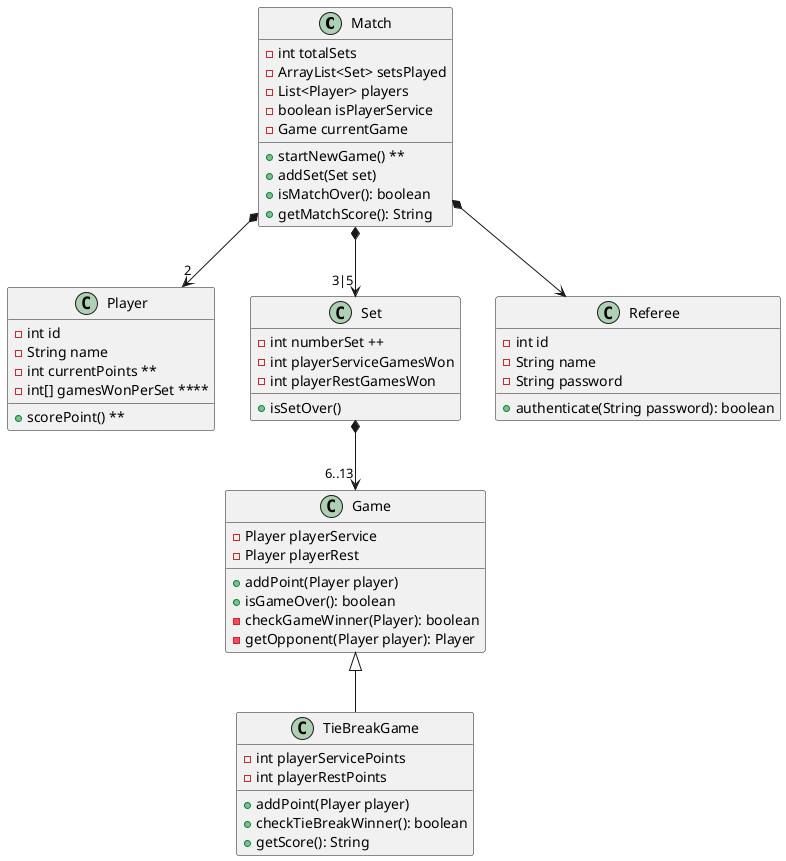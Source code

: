 @startuml

Match *-down-> "2" Player
Match *-down-> "3|5" Set
Match *-down-> Referee

Set *-down-> "6..13" Game

Game <|-down- TieBreakGame


class Match {
- int totalSets
- ArrayList<Set> setsPlayed
- List<Player> players
- boolean isPlayerService
- Game currentGame

+ startNewGame() **
+ addSet(Set set)
+ isMatchOver(): boolean
+ getMatchScore(): String
}

class Player {
- int id
- String name
- int currentPoints **
- int[] gamesWonPerSet ****

+ scorePoint() **
}

class Referee {
- int id
- String name
- String password

+ authenticate(String password): boolean
}

class Set {
- int numberSet ++
- int playerServiceGamesWon
- int playerRestGamesWon

+ isSetOver()
}

class Game {
- Player playerService
- Player playerRest

+ addPoint(Player player)
+ isGameOver(): boolean
- checkGameWinner(Player): boolean
- getOpponent(Player player): Player
}

class TieBreakGame {
- int playerServicePoints
- int playerRestPoints

+ addPoint(Player player)
+ checkTieBreakWinner(): boolean
+ getScore(): String
}

@enduml
